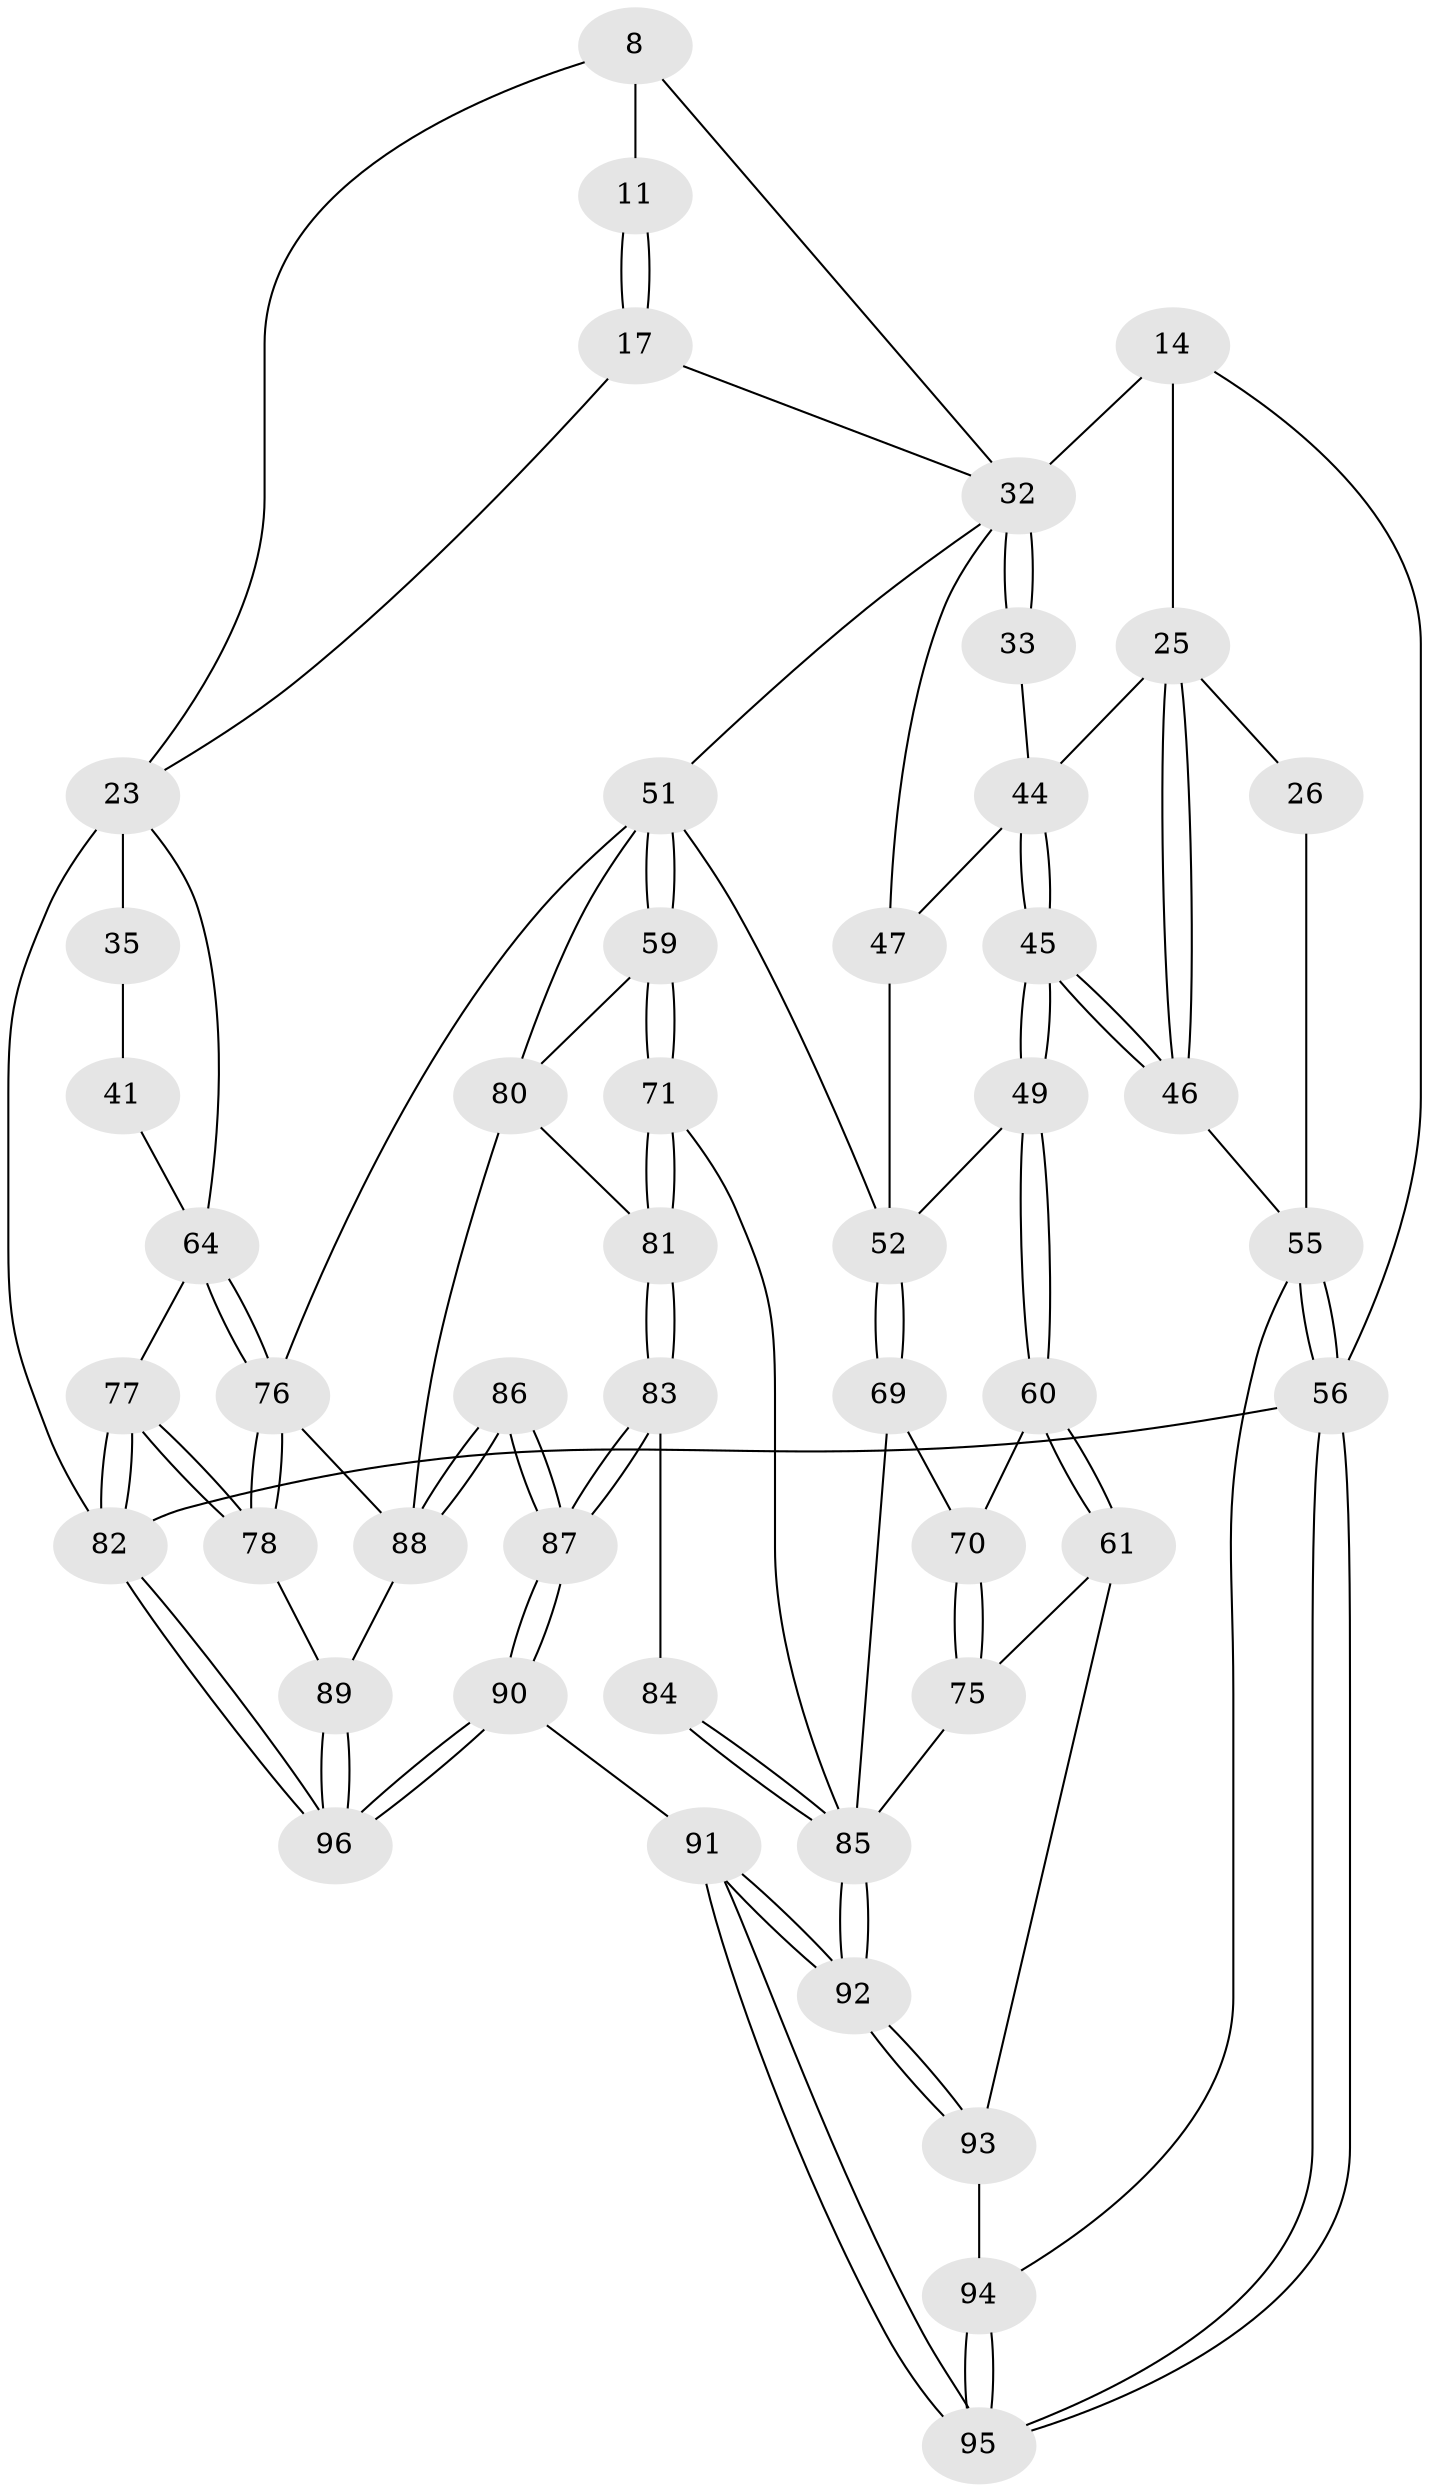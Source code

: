 // original degree distribution, {3: 0.020833333333333332, 4: 0.25, 6: 0.22916666666666666, 5: 0.5}
// Generated by graph-tools (version 1.1) at 2025/00/03/09/25 05:00:33]
// undirected, 48 vertices, 111 edges
graph export_dot {
graph [start="1"]
  node [color=gray90,style=filled];
  8 [pos="+0.5052275211683762+0.10675844931897997",super="+2"];
  11 [pos="+0.5893727729156183+0.09511363485704413"];
  14 [pos="+0.28261686405376285+0",super="+6+7+13"];
  17 [pos="+0.6834976072097677+0.18531341342292598"];
  23 [pos="+1+0.06627487999118963",super="+22+16"];
  25 [pos="+0.09687416193982554+0.2798466216606055",super="+24+21"];
  26 [pos="+0.09952262552326648+0.1561955773736455",super="+19"];
  32 [pos="+0.5025788455415026+0.31558403961767945",super="+31+12"];
  33 [pos="+0.43357873647881706+0.23564140578440337",super="+28"];
  35 [pos="+0.7251884169714468+0.19203078316329028",super="+34"];
  41 [pos="+0.8907614928296201+0.3232395004353591",super="+36"];
  44 [pos="+0.29471505146998805+0.3424258808704625",super="+29+43"];
  45 [pos="+0.14921656938213734+0.47189699894096765"];
  46 [pos="+0.06506107921305895+0.3098681913067565"];
  47 [pos="+0.3435685167197373+0.39410165004462"];
  49 [pos="+0.16062956395737+0.5165216160700701"];
  51 [pos="+0.4964856899333383+0.46378943908817605",super="+40"];
  52 [pos="+0.39870540370533575+0.5290434088195389",super="+48"];
  55 [pos="+0+0.7321400624551835",super="+50+30+18"];
  56 [pos="+0+1",super="+5"];
  59 [pos="+0.5535716363558674+0.6066269215071453"];
  60 [pos="+0.16421621342942927+0.5752695491063984"];
  61 [pos="+0.14999660858108418+0.6034046589325287"];
  64 [pos="+0.9141747338761548+0.569702842018033",super="+54+42+37"];
  69 [pos="+0.3948073680747946+0.536031973960116"];
  70 [pos="+0.3806972884134372+0.5391204959076118"];
  71 [pos="+0.4850690724413862+0.6282184823809915"];
  75 [pos="+0.3194706602954576+0.7324515762757202"];
  76 [pos="+0.93383941916774+0.7367797827919749",super="+66+65"];
  77 [pos="+1+1"];
  78 [pos="+1+0.8552464436865099"];
  80 [pos="+0.5999575316844311+0.6420110333708571",super="+58+57"];
  81 [pos="+0.5430007413831994+0.7001552691758588"];
  82 [pos="+1+1",super="+4"];
  83 [pos="+0.5356430016236887+0.75169481326573"];
  84 [pos="+0.48454734402187155+0.711763671435093"];
  85 [pos="+0.3612427868575371+0.798933952942911",super="+74+73+72"];
  86 [pos="+0.6603966774713275+0.8364905118483048"];
  87 [pos="+0.5896851359708812+0.8914418867068337"];
  88 [pos="+0.6983134347894175+0.8245033121276839",super="+79"];
  89 [pos="+0.8592665472363046+0.8603518180223205"];
  90 [pos="+0.4623911401479172+1"];
  91 [pos="+0.45400741457771115+1"];
  92 [pos="+0.3816572280469449+0.9296688208809913"];
  93 [pos="+0.28952165688287673+0.8784520444408505",super="+62"];
  94 [pos="+0.09347384305669326+0.863468757395575",super="+63"];
  95 [pos="+0.22975311775403762+1"];
  96 [pos="+0.6676140129687427+1"];
  8 -- 11 [weight=2];
  8 -- 23;
  8 -- 32;
  11 -- 17;
  11 -- 17;
  14 -- 56;
  14 -- 32 [weight=2];
  14 -- 25 [weight=2];
  17 -- 32;
  17 -- 23;
  23 -- 82 [weight=2];
  23 -- 64;
  23 -- 35 [weight=2];
  25 -- 26 [weight=2];
  25 -- 46;
  25 -- 46;
  25 -- 44;
  26 -- 55 [weight=2];
  32 -- 33 [weight=2];
  32 -- 33;
  32 -- 47;
  32 -- 51;
  33 -- 44 [weight=2];
  35 -- 41 [weight=2];
  41 -- 64 [weight=2];
  44 -- 45;
  44 -- 45;
  44 -- 47;
  45 -- 46;
  45 -- 46;
  45 -- 49;
  45 -- 49;
  46 -- 55;
  47 -- 52;
  49 -- 60;
  49 -- 60;
  49 -- 52;
  51 -- 52;
  51 -- 59;
  51 -- 59;
  51 -- 80;
  51 -- 76;
  52 -- 69;
  52 -- 69;
  55 -- 56 [weight=2];
  55 -- 56;
  55 -- 94;
  56 -- 95;
  56 -- 95;
  56 -- 82 [weight=2];
  59 -- 71;
  59 -- 71;
  59 -- 80;
  60 -- 61;
  60 -- 61;
  60 -- 70;
  61 -- 75;
  61 -- 93;
  64 -- 76 [weight=3];
  64 -- 76;
  64 -- 77;
  69 -- 70;
  69 -- 85;
  70 -- 75;
  70 -- 75;
  71 -- 81;
  71 -- 81;
  71 -- 85;
  75 -- 85;
  76 -- 78;
  76 -- 78;
  76 -- 88;
  77 -- 78;
  77 -- 78;
  77 -- 82;
  77 -- 82;
  78 -- 89;
  80 -- 81;
  80 -- 88 [weight=2];
  81 -- 83;
  81 -- 83;
  82 -- 96;
  82 -- 96;
  83 -- 84;
  83 -- 87;
  83 -- 87;
  84 -- 85 [weight=2];
  84 -- 85;
  85 -- 92;
  85 -- 92;
  86 -- 87;
  86 -- 87;
  86 -- 88 [weight=2];
  86 -- 88;
  87 -- 90;
  87 -- 90;
  88 -- 89;
  89 -- 96;
  89 -- 96;
  90 -- 91;
  90 -- 96;
  90 -- 96;
  91 -- 92;
  91 -- 92;
  91 -- 95;
  91 -- 95;
  92 -- 93;
  92 -- 93;
  93 -- 94 [weight=2];
  94 -- 95;
  94 -- 95;
}
